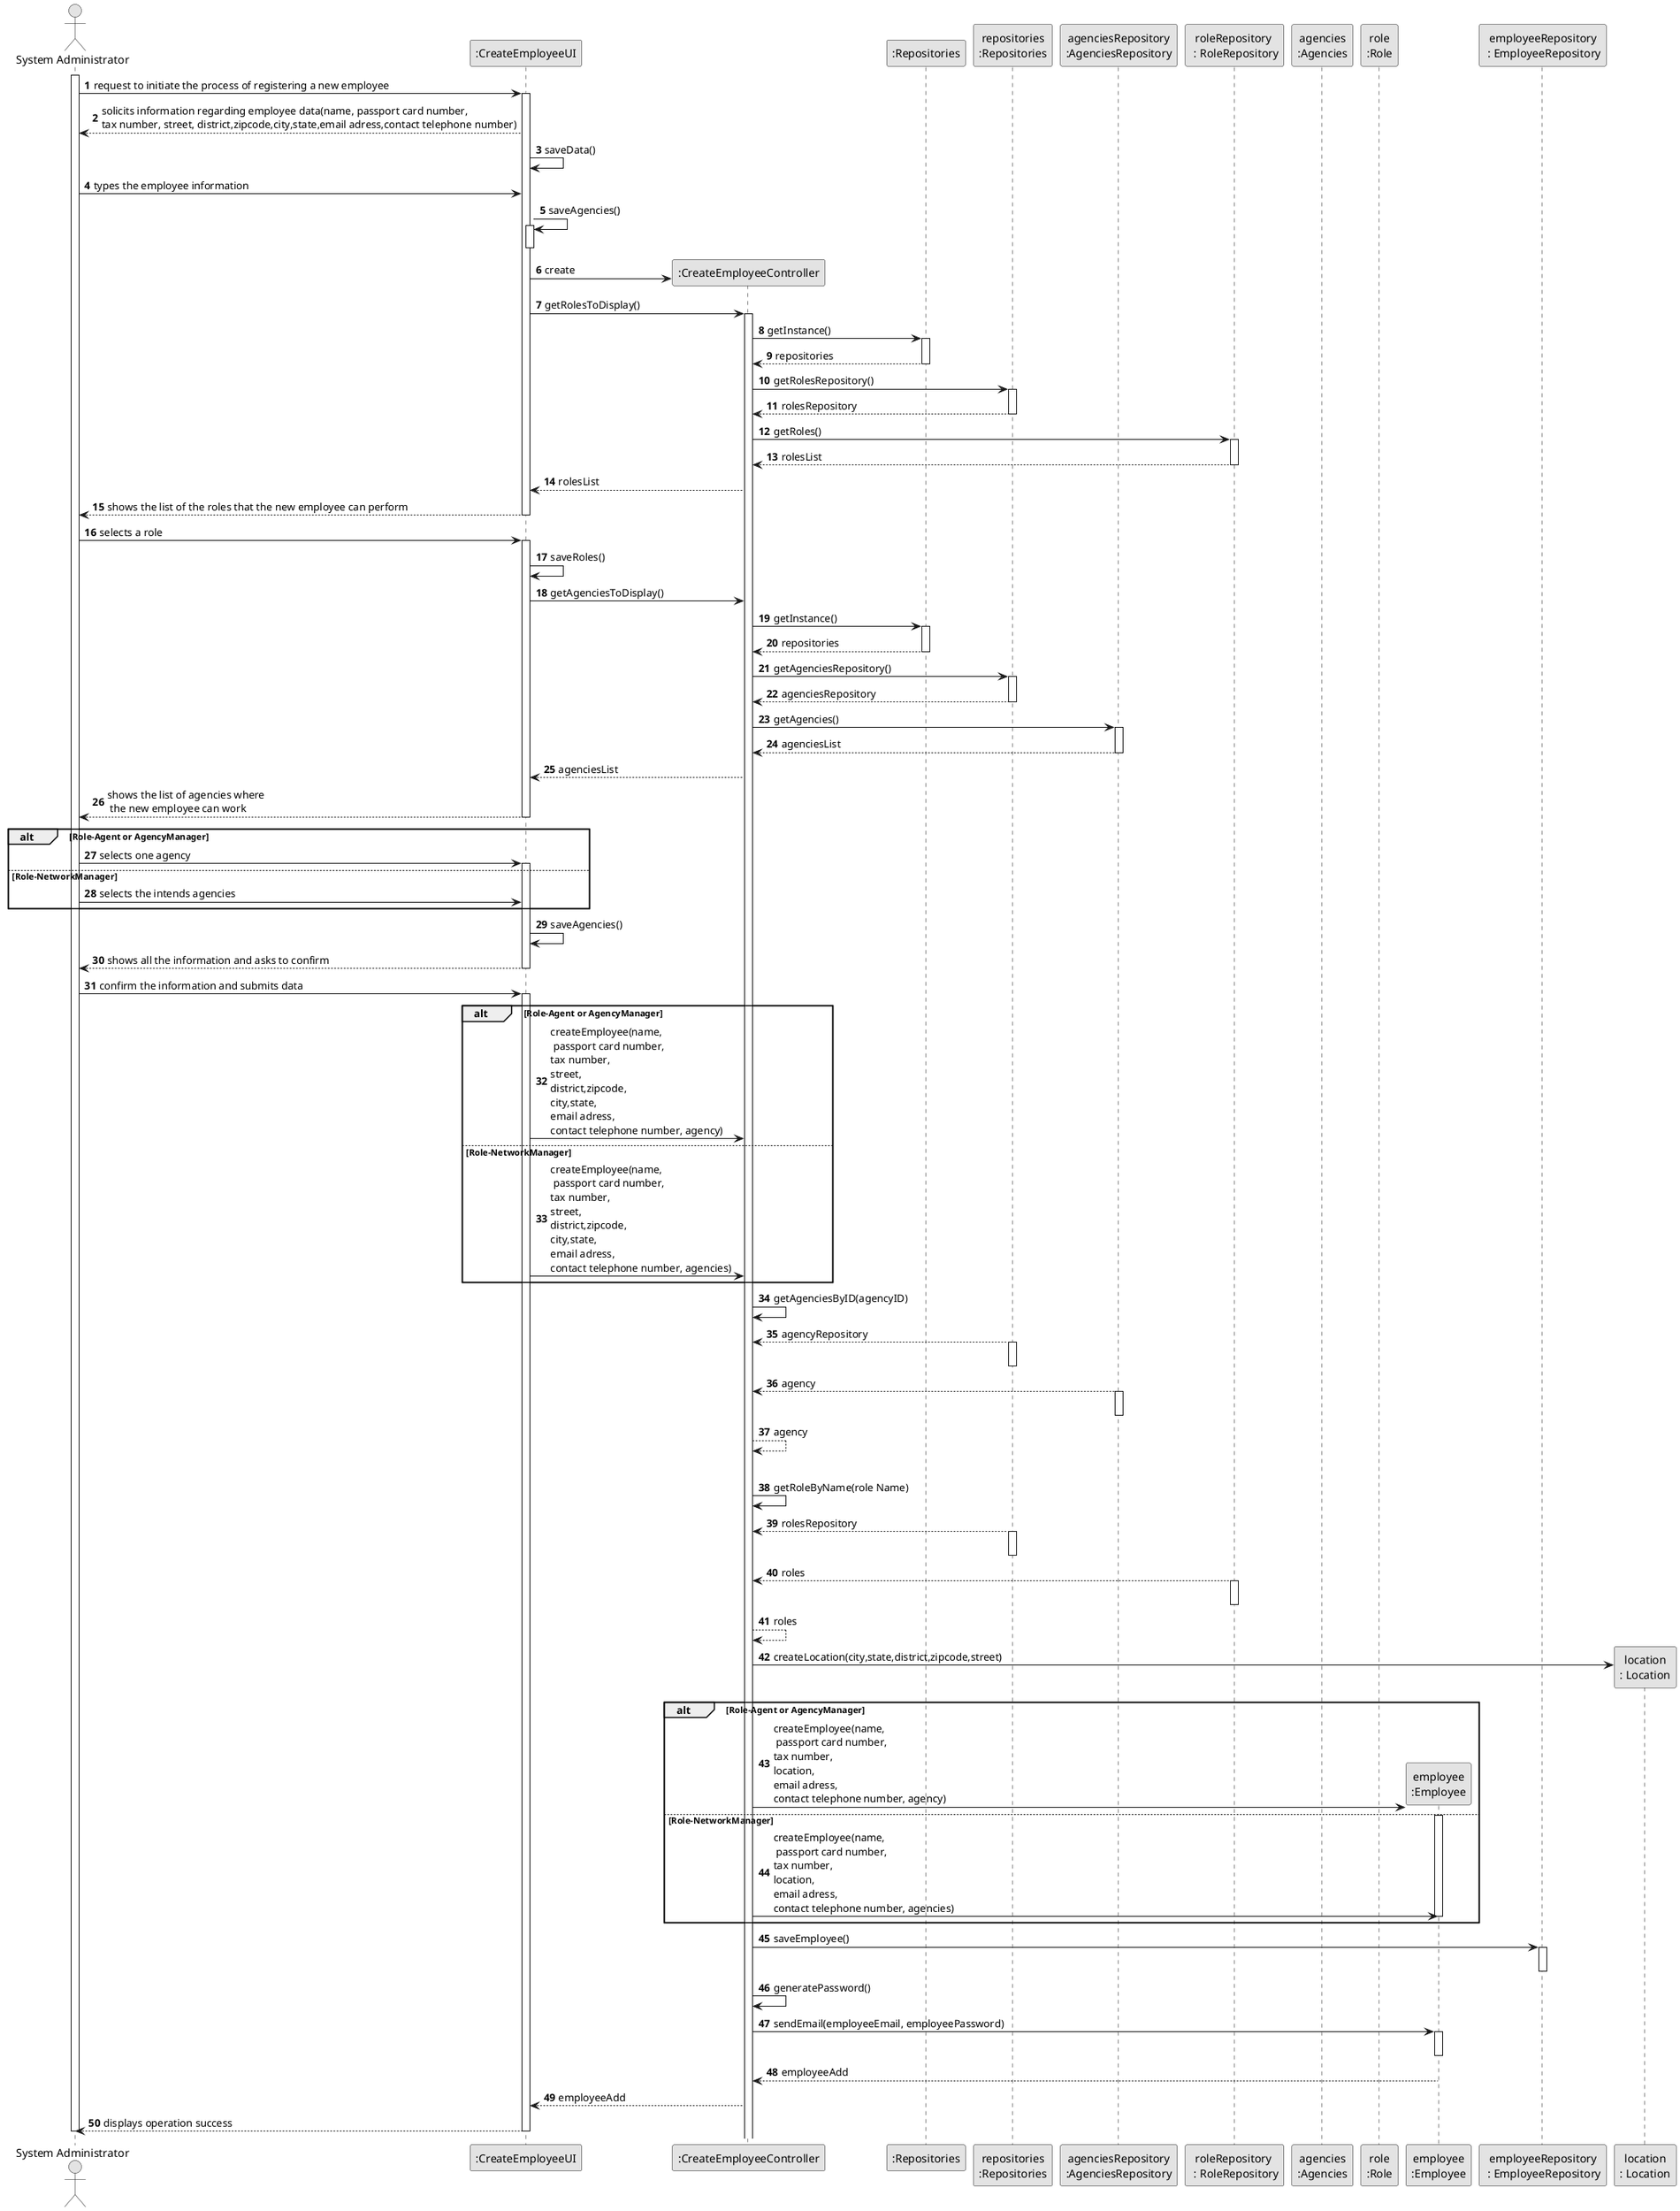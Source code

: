 
@startuml
skinparam monochrome true
skinparam packageStyle rectangle
skinparam shadowing false

autonumber

'hide footbox
actor "System Administrator" as ADM
participant ":CreateEmployeeUI" as UI
participant ":CreateEmployeeController" as CTRL
participant ":Repositories" as RepositorySingleton
participant "repositories\n:Repositories" as PLAT
participant "agenciesRepository\n:AgenciesRepository" as agenciesRepository
participant "roleRepository \n : RoleRepository" as RP
participant "agencies\n:Agencies" as Agency
participant "role\n:Role" as Role
participant "employee\n:Employee" as OrganizationRepository
participant "employeeRepository\n : EmployeeRepository" as ER
participant "location\n: Location" as LOC


      activate ADM

       ADM -> UI : request to initiate the process of registering a new employee
        activate UI
        UI-->ADM : solicits information regarding employee data(name, passport card number,\ntax number, street, district,zipcode,city,state,email adress,contact telephone number)
         UI->UI: saveData()


        ADM->UI:types the employee information
        UI->UI: saveAgencies()
        activate UI



          deactivate UI
         UI->CTRL**: create


         UI -> CTRL : getRolesToDisplay()
        activate CTRL

         CTRL -> RepositorySingleton : getInstance()
         activate RepositorySingleton

         RepositorySingleton --> CTRL: repositories
         deactivate RepositorySingleton

         CTRL->PLAT: getRolesRepository()
         activate PLAT
         PLAT-->CTRL: rolesRepository
         deactivate PLAT
         CTRL->RP: getRoles()
         activate RP
         RP-->CTRL: rolesList
         deactivate RP
         CTRL-->UI: rolesList

         UI --> ADM :shows the list of the roles that the new employee can perform
         deactivate UI


          ADM -> UI : selects a role
          activate UI
          UI-> UI: saveRoles()


          UI -> CTRL :getAgenciesToDisplay()











          CTRL -> RepositorySingleton : getInstance()
           activate RepositorySingleton
          RepositorySingleton-->CTRL : repositories
           deactivate RepositorySingleton

          CTRL -> PLAT : getAgenciesRepository()
           activate PLAT

          PLAT --> CTRL: agenciesRepository
           deactivate PLAT

          CTRL -> agenciesRepository : getAgencies()
           activate agenciesRepository

           agenciesRepository --> CTRL : agenciesList
            deactivate agenciesRepository
           CTRL-->UI: agenciesList

           UI --> ADM : shows the list of agencies where\n the new employee can work
            deactivate UI


           alt Role-Agent or AgencyManager
           ADM->UI: selects one agency
           activate UI
           else Role-NetworkManager
           ADM->UI: selects the intends agencies
           end

            UI -> UI: saveAgencies()



            UI --> ADM : shows all the information and asks to confirm
             deactivate UI

            ADM -> UI : confirm the information and submits data
             activate UI

            alt Role-Agent or AgencyManager
            UI->CTRL: createEmployee(name,\n passport card number,\ntax number,\nstreet,\ndistrict,zipcode,\ncity,state,\nemail adress,\ncontact telephone number, agency)
            else Role-NetworkManager
            UI->CTRL: createEmployee(name,\n passport card number,\ntax number,\nstreet,\ndistrict,zipcode,\ncity,state,\nemail adress,\ncontact telephone number, agencies)
            end


            CTRL -> CTRL : getAgenciesByID(agencyID)



            PLAT --> CTRL : agencyRepository
            activate PLAT
            deactivate PLAT


            agenciesRepository --> CTRL : agency
            activate agenciesRepository
             deactivate agenciesRepository
            CTRL --> CTRL : agency
            |||
            CTRL -> CTRL : getRoleByName(role Name)


             PLAT --> CTRL: rolesRepository
             activate PLAT
              deactivate PLAT

             RP --> CTRL: roles
             activate RP
             deactivate RP

             CTRL-->CTRL: roles


             CTRL->LOC**: createLocation(city,state,district,zipcode,street)
             alt Role-Agent or AgencyManager
             CTRL->OrganizationRepository**: createEmployee(name,\n passport card number,\ntax number,\nlocation,\nemail adress,\ncontact telephone number, agency)
             activate OrganizationRepository
             else Role-NetworkManager
             CTRL->OrganizationRepository: createEmployee(name,\n passport card number,\ntax number,\nlocation,\nemail adress,\ncontact telephone number, agencies)
             deactivate OrganizationRepository

             end

             CTRL->ER: saveEmployee()
             activate ER
             deactivate ER

             CTRL -> CTRL : generatePassword()

             CTRL -> OrganizationRepository : sendEmail(employeeEmail, employeePassword)
            activate OrganizationRepository
            deactivate OrganizationRepository
             OrganizationRepository-->CTRL: employeeAdd
               deactivate OrganizationRepository

             CTRL-->UI: employeeAdd

             UI --> ADM: displays operation success
               deactivate UI

               deactivate ADM

@enduml